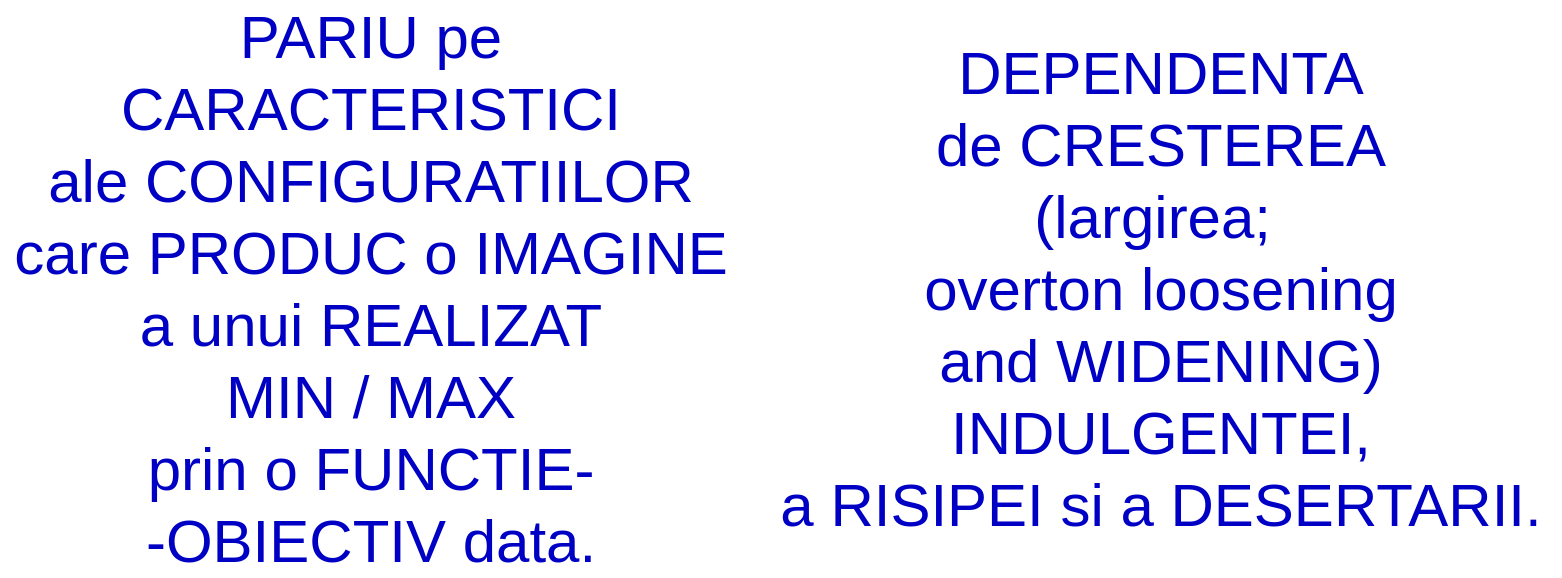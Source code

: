 <mxfile version="17.4.5" type="github">
  <diagram id="1SbrMDylUe7PhH5X9EmM" name="Page-1">
    <mxGraphModel dx="1666" dy="1046" grid="1" gridSize="10" guides="1" tooltips="1" connect="1" arrows="1" fold="1" page="1" pageScale="1" pageWidth="850" pageHeight="1100" math="0" shadow="0">
      <root>
        <mxCell id="0" />
        <mxCell id="1" parent="0" />
        <mxCell id="Z5pBZBpfIlA25IlxogiG-1" value="&lt;font style=&quot;font-size: 30px&quot; color=&quot;#0000c4&quot;&gt;PARIU pe&lt;br&gt;CARACTERISTICI&lt;br&gt;ale CONFIGURATIILOR&lt;br&gt;care PRODUC o IMAGINE&lt;br&gt;a unui REALIZAT&lt;br&gt;MIN / MAX&lt;br&gt;prin o FUNCTIE-&lt;br&gt;-OBIECTIV data.&lt;br&gt;&lt;/font&gt;" style="text;html=1;align=center;verticalAlign=middle;resizable=0;points=[];autosize=1;strokeColor=none;fillColor=none;" vertex="1" parent="1">
          <mxGeometry x="-50" y="210" width="370" height="170" as="geometry" />
        </mxCell>
        <mxCell id="Z5pBZBpfIlA25IlxogiG-2" value="DEPENDENTA&lt;br&gt;de CRESTEREA&lt;br&gt;(largirea;&amp;nbsp;&lt;br&gt;overton loosening&lt;br&gt;and WIDENING)&lt;br&gt;INDULGENTEI,&lt;br&gt;a RISIPEI si a DESERTARII." style="text;html=1;align=center;verticalAlign=middle;resizable=0;points=[];autosize=1;strokeColor=none;fillColor=none;fontSize=30;fontColor=#0000C4;" vertex="1" parent="1">
          <mxGeometry x="330" y="165" width="400" height="260" as="geometry" />
        </mxCell>
      </root>
    </mxGraphModel>
  </diagram>
</mxfile>

